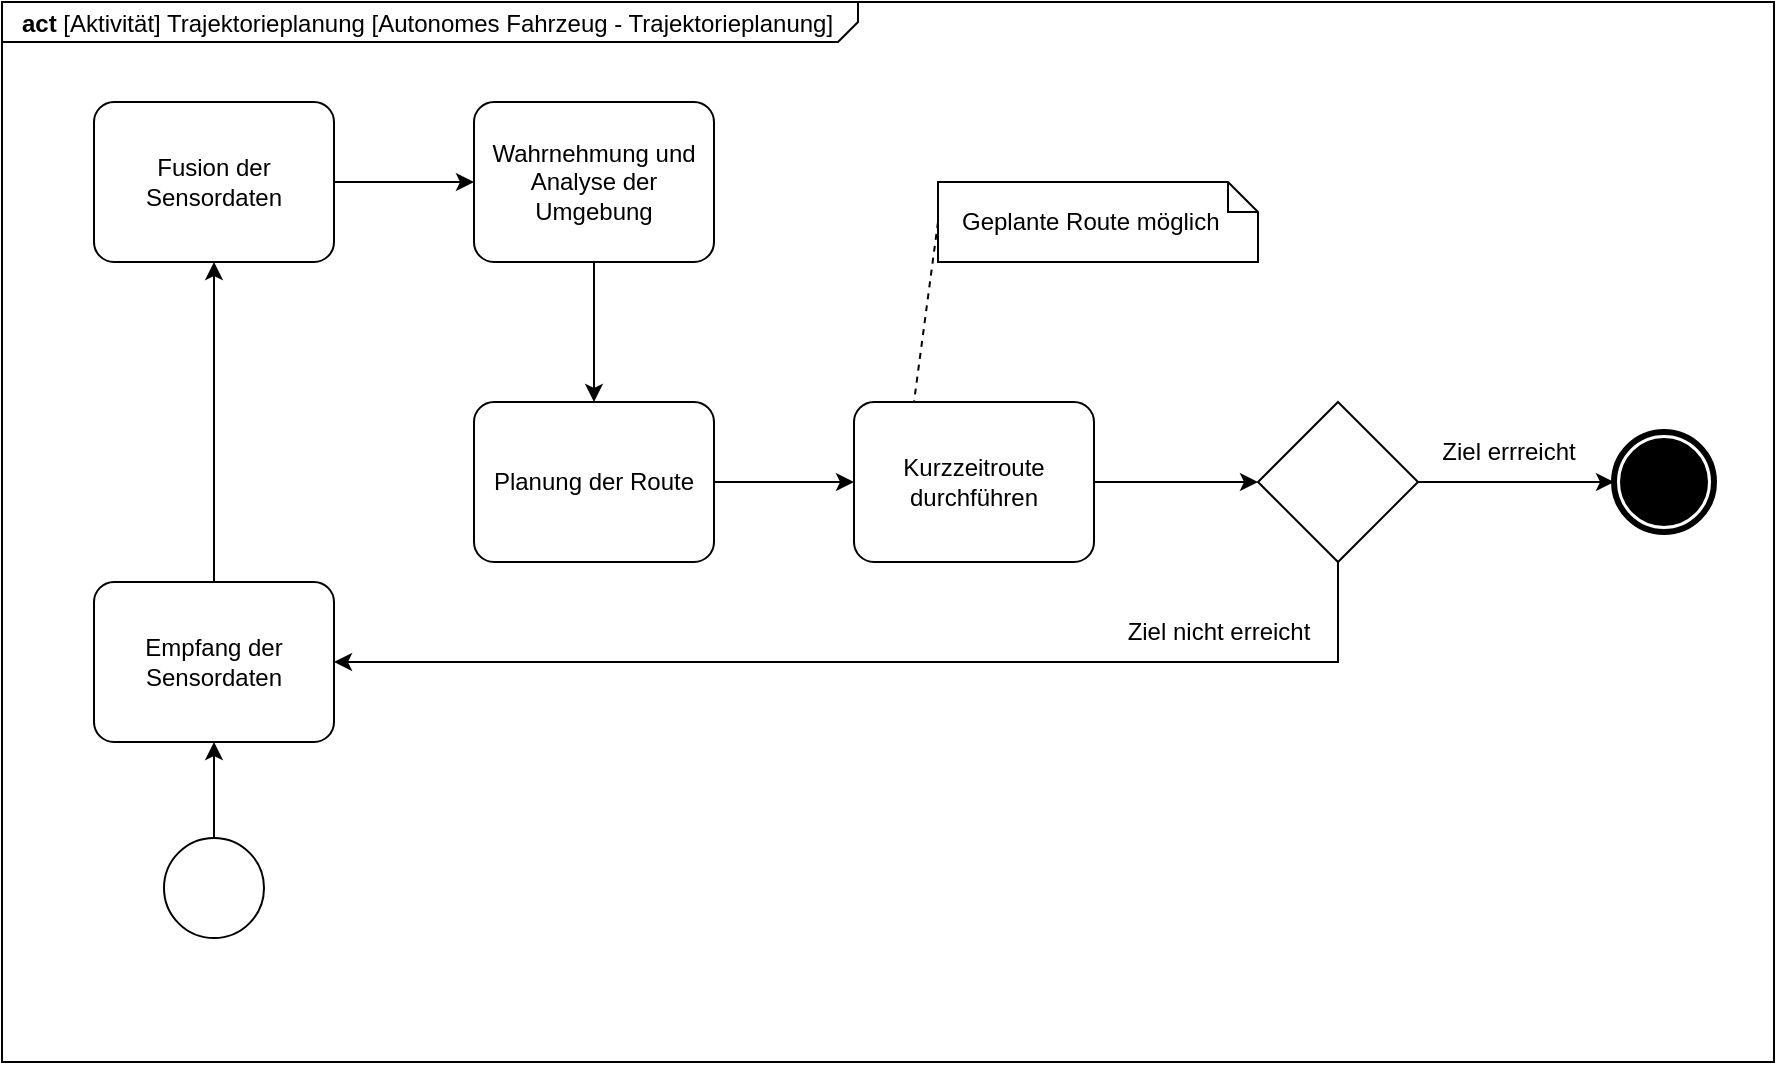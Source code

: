 <mxfile version="22.0.2" type="device">
  <diagram name="Seite-1" id="CErpVBUgEfdhA70EVk6W">
    <mxGraphModel dx="521" dy="613" grid="1" gridSize="10" guides="1" tooltips="1" connect="1" arrows="1" fold="1" page="1" pageScale="1" pageWidth="827" pageHeight="1169" math="0" shadow="0">
      <root>
        <mxCell id="0" />
        <mxCell id="1" parent="0" />
        <mxCell id="tetpJy2Lt4M8KuXS8SpM-4" value="&lt;p style=&quot;margin:0px;margin-top:4px;margin-left:10px;text-align:left;&quot;&gt;&lt;b&gt;act&lt;/b&gt;   [Aktivität] Trajektorieplanung [Autonomes Fahrzeug - Trajektorieplanung]&lt;/p&gt;" style="html=1;shape=mxgraph.sysml.package;align=left;spacingLeft=5;verticalAlign=top;spacingTop=-3;labelX=428.6;html=1;overflow=fill;" parent="1" vertex="1">
          <mxGeometry x="164" y="70" width="886" height="530" as="geometry" />
        </mxCell>
        <mxCell id="WoYhFYyGGw2v94fdUYJs-2" value="" style="points=[[0.145,0.145,0],[0.5,0,0],[0.855,0.145,0],[1,0.5,0],[0.855,0.855,0],[0.5,1,0],[0.145,0.855,0],[0,0.5,0]];shape=mxgraph.bpmn.event;html=1;verticalLabelPosition=bottom;labelBackgroundColor=#ffffff;verticalAlign=top;align=center;perimeter=ellipsePerimeter;outlineConnect=0;aspect=fixed;outline=standard;symbol=general;" parent="1" vertex="1">
          <mxGeometry x="245" y="488" width="50" height="50" as="geometry" />
        </mxCell>
        <mxCell id="WoYhFYyGGw2v94fdUYJs-3" value="Wahrnehmung und Analyse der Umgebung" style="points=[[0.25,0,0],[0.5,0,0],[0.75,0,0],[1,0.25,0],[1,0.5,0],[1,0.75,0],[0.75,1,0],[0.5,1,0],[0.25,1,0],[0,0.75,0],[0,0.5,0],[0,0.25,0]];shape=mxgraph.bpmn.task;whiteSpace=wrap;rectStyle=rounded;size=10;html=1;container=1;expand=0;collapsible=0;taskMarker=abstract;" parent="1" vertex="1">
          <mxGeometry x="400" y="120" width="120" height="80" as="geometry" />
        </mxCell>
        <mxCell id="WoYhFYyGGw2v94fdUYJs-5" value="Planung der Route" style="points=[[0.25,0,0],[0.5,0,0],[0.75,0,0],[1,0.25,0],[1,0.5,0],[1,0.75,0],[0.75,1,0],[0.5,1,0],[0.25,1,0],[0,0.75,0],[0,0.5,0],[0,0.25,0]];shape=mxgraph.bpmn.task;whiteSpace=wrap;rectStyle=rounded;size=10;html=1;container=1;expand=0;collapsible=0;taskMarker=abstract;" parent="1" vertex="1">
          <mxGeometry x="400" y="270" width="120" height="80" as="geometry" />
        </mxCell>
        <mxCell id="tetpJy2Lt4M8KuXS8SpM-9" style="edgeStyle=orthogonalEdgeStyle;rounded=0;orthogonalLoop=1;jettySize=auto;html=1;entryX=0;entryY=0.5;entryDx=0;entryDy=0;" parent="1" source="WoYhFYyGGw2v94fdUYJs-13" target="WoYhFYyGGw2v94fdUYJs-29" edge="1">
          <mxGeometry relative="1" as="geometry" />
        </mxCell>
        <mxCell id="WoYhFYyGGw2v94fdUYJs-13" value="Kurzzeitroute durchführen" style="points=[[0.25,0,0],[0.5,0,0],[0.75,0,0],[1,0.25,0],[1,0.5,0],[1,0.75,0],[0.75,1,0],[0.5,1,0],[0.25,1,0],[0,0.75,0],[0,0.5,0],[0,0.25,0]];shape=mxgraph.bpmn.task;whiteSpace=wrap;rectStyle=rounded;size=10;html=1;container=1;expand=0;collapsible=0;taskMarker=abstract;" parent="1" vertex="1">
          <mxGeometry x="590" y="270" width="120" height="80" as="geometry" />
        </mxCell>
        <mxCell id="WoYhFYyGGw2v94fdUYJs-20" value="Fusion der Sensordaten" style="points=[[0.25,0,0],[0.5,0,0],[0.75,0,0],[1,0.25,0],[1,0.5,0],[1,0.75,0],[0.75,1,0],[0.5,1,0],[0.25,1,0],[0,0.75,0],[0,0.5,0],[0,0.25,0]];shape=mxgraph.bpmn.task;whiteSpace=wrap;rectStyle=rounded;size=10;html=1;container=1;expand=0;collapsible=0;taskMarker=abstract;" parent="1" vertex="1">
          <mxGeometry x="210" y="120" width="120" height="80" as="geometry" />
        </mxCell>
        <mxCell id="WoYhFYyGGw2v94fdUYJs-29" value="" style="rhombus;whiteSpace=wrap;html=1;" parent="1" vertex="1">
          <mxGeometry x="792" y="270" width="80" height="80" as="geometry" />
        </mxCell>
        <mxCell id="WoYhFYyGGw2v94fdUYJs-32" value="" style="points=[[0.145,0.145,0],[0.5,0,0],[0.855,0.145,0],[1,0.5,0],[0.855,0.855,0],[0.5,1,0],[0.145,0.855,0],[0,0.5,0]];shape=mxgraph.bpmn.event;html=1;verticalLabelPosition=bottom;labelBackgroundColor=#ffffff;verticalAlign=top;align=center;perimeter=ellipsePerimeter;outlineConnect=0;aspect=fixed;outline=end;symbol=terminate;" parent="1" vertex="1">
          <mxGeometry x="970" y="285" width="50" height="50" as="geometry" />
        </mxCell>
        <mxCell id="WoYhFYyGGw2v94fdUYJs-33" style="edgeStyle=orthogonalEdgeStyle;rounded=0;orthogonalLoop=1;jettySize=auto;html=1;exitX=1;exitY=0.5;exitDx=0;exitDy=0;entryX=0;entryY=0.5;entryDx=0;entryDy=0;entryPerimeter=0;" parent="1" source="WoYhFYyGGw2v94fdUYJs-29" target="WoYhFYyGGw2v94fdUYJs-32" edge="1">
          <mxGeometry relative="1" as="geometry" />
        </mxCell>
        <mxCell id="WoYhFYyGGw2v94fdUYJs-34" value="Ziel errreicht" style="text;html=1;align=center;verticalAlign=middle;resizable=0;points=[];autosize=1;strokeColor=none;fillColor=none;" parent="1" vertex="1">
          <mxGeometry x="872" y="280" width="90" height="30" as="geometry" />
        </mxCell>
        <mxCell id="WoYhFYyGGw2v94fdUYJs-37" value="Empfang der Sensordaten" style="points=[[0.25,0,0],[0.5,0,0],[0.75,0,0],[1,0.25,0],[1,0.5,0],[1,0.75,0],[0.75,1,0],[0.5,1,0],[0.25,1,0],[0,0.75,0],[0,0.5,0],[0,0.25,0]];shape=mxgraph.bpmn.task;whiteSpace=wrap;rectStyle=rounded;size=10;html=1;container=1;expand=0;collapsible=0;taskMarker=abstract;" parent="1" vertex="1">
          <mxGeometry x="210" y="360" width="120" height="80" as="geometry" />
        </mxCell>
        <mxCell id="WoYhFYyGGw2v94fdUYJs-39" style="edgeStyle=orthogonalEdgeStyle;rounded=0;orthogonalLoop=1;jettySize=auto;html=1;exitX=0.5;exitY=0;exitDx=0;exitDy=0;exitPerimeter=0;entryX=0.5;entryY=1;entryDx=0;entryDy=0;entryPerimeter=0;" parent="1" source="WoYhFYyGGw2v94fdUYJs-2" target="WoYhFYyGGw2v94fdUYJs-37" edge="1">
          <mxGeometry relative="1" as="geometry" />
        </mxCell>
        <mxCell id="WoYhFYyGGw2v94fdUYJs-41" style="edgeStyle=orthogonalEdgeStyle;rounded=0;orthogonalLoop=1;jettySize=auto;html=1;exitX=1;exitY=0.5;exitDx=0;exitDy=0;exitPerimeter=0;entryX=0;entryY=0.5;entryDx=0;entryDy=0;entryPerimeter=0;" parent="1" source="WoYhFYyGGw2v94fdUYJs-20" target="WoYhFYyGGw2v94fdUYJs-3" edge="1">
          <mxGeometry relative="1" as="geometry" />
        </mxCell>
        <mxCell id="WoYhFYyGGw2v94fdUYJs-40" style="edgeStyle=orthogonalEdgeStyle;rounded=0;orthogonalLoop=1;jettySize=auto;html=1;exitX=0.5;exitY=0;exitDx=0;exitDy=0;exitPerimeter=0;entryX=0.5;entryY=1;entryDx=0;entryDy=0;entryPerimeter=0;" parent="1" source="WoYhFYyGGw2v94fdUYJs-37" target="WoYhFYyGGw2v94fdUYJs-20" edge="1">
          <mxGeometry relative="1" as="geometry" />
        </mxCell>
        <mxCell id="WoYhFYyGGw2v94fdUYJs-42" style="edgeStyle=orthogonalEdgeStyle;rounded=0;orthogonalLoop=1;jettySize=auto;html=1;exitX=0.5;exitY=1;exitDx=0;exitDy=0;exitPerimeter=0;entryX=0.5;entryY=0;entryDx=0;entryDy=0;entryPerimeter=0;" parent="1" source="WoYhFYyGGw2v94fdUYJs-3" target="WoYhFYyGGw2v94fdUYJs-5" edge="1">
          <mxGeometry relative="1" as="geometry" />
        </mxCell>
        <mxCell id="WoYhFYyGGw2v94fdUYJs-46" value="Ziel nicht erreicht" style="text;html=1;align=center;verticalAlign=middle;resizable=0;points=[];autosize=1;strokeColor=none;fillColor=none;" parent="1" vertex="1">
          <mxGeometry x="717" y="370" width="110" height="30" as="geometry" />
        </mxCell>
        <mxCell id="W3pPLL17Tat-Ig3YUmO4-1" value="Geplante Route möglich" style="shape=note;size=15;align=left;spacingLeft=10;html=1;whiteSpace=wrap;" parent="1" vertex="1">
          <mxGeometry x="632" y="160" width="160" height="40" as="geometry" />
        </mxCell>
        <mxCell id="W3pPLL17Tat-Ig3YUmO4-3" value="" style="edgeStyle=none;endArrow=none;exitX=0;exitY=0.5;dashed=1;html=1;rounded=0;entryX=0.25;entryY=0;entryDx=0;entryDy=0;entryPerimeter=0;exitDx=0;exitDy=0;exitPerimeter=0;" parent="1" source="W3pPLL17Tat-Ig3YUmO4-1" target="WoYhFYyGGw2v94fdUYJs-13" edge="1">
          <mxGeometry x="1" relative="1" as="geometry">
            <mxPoint x="940" y="110" as="targetPoint" />
          </mxGeometry>
        </mxCell>
        <mxCell id="tetpJy2Lt4M8KuXS8SpM-1" style="edgeStyle=orthogonalEdgeStyle;rounded=0;orthogonalLoop=1;jettySize=auto;html=1;exitX=0.5;exitY=1;exitDx=0;exitDy=0;entryX=1;entryY=0.5;entryDx=0;entryDy=0;entryPerimeter=0;" parent="1" source="WoYhFYyGGw2v94fdUYJs-29" target="WoYhFYyGGw2v94fdUYJs-37" edge="1">
          <mxGeometry relative="1" as="geometry">
            <Array as="points">
              <mxPoint x="832" y="400" />
            </Array>
          </mxGeometry>
        </mxCell>
        <mxCell id="tetpJy2Lt4M8KuXS8SpM-6" style="edgeStyle=orthogonalEdgeStyle;rounded=0;orthogonalLoop=1;jettySize=auto;html=1;entryX=0;entryY=0.5;entryDx=0;entryDy=0;entryPerimeter=0;" parent="1" source="WoYhFYyGGw2v94fdUYJs-5" target="WoYhFYyGGw2v94fdUYJs-13" edge="1">
          <mxGeometry relative="1" as="geometry" />
        </mxCell>
      </root>
    </mxGraphModel>
  </diagram>
</mxfile>
